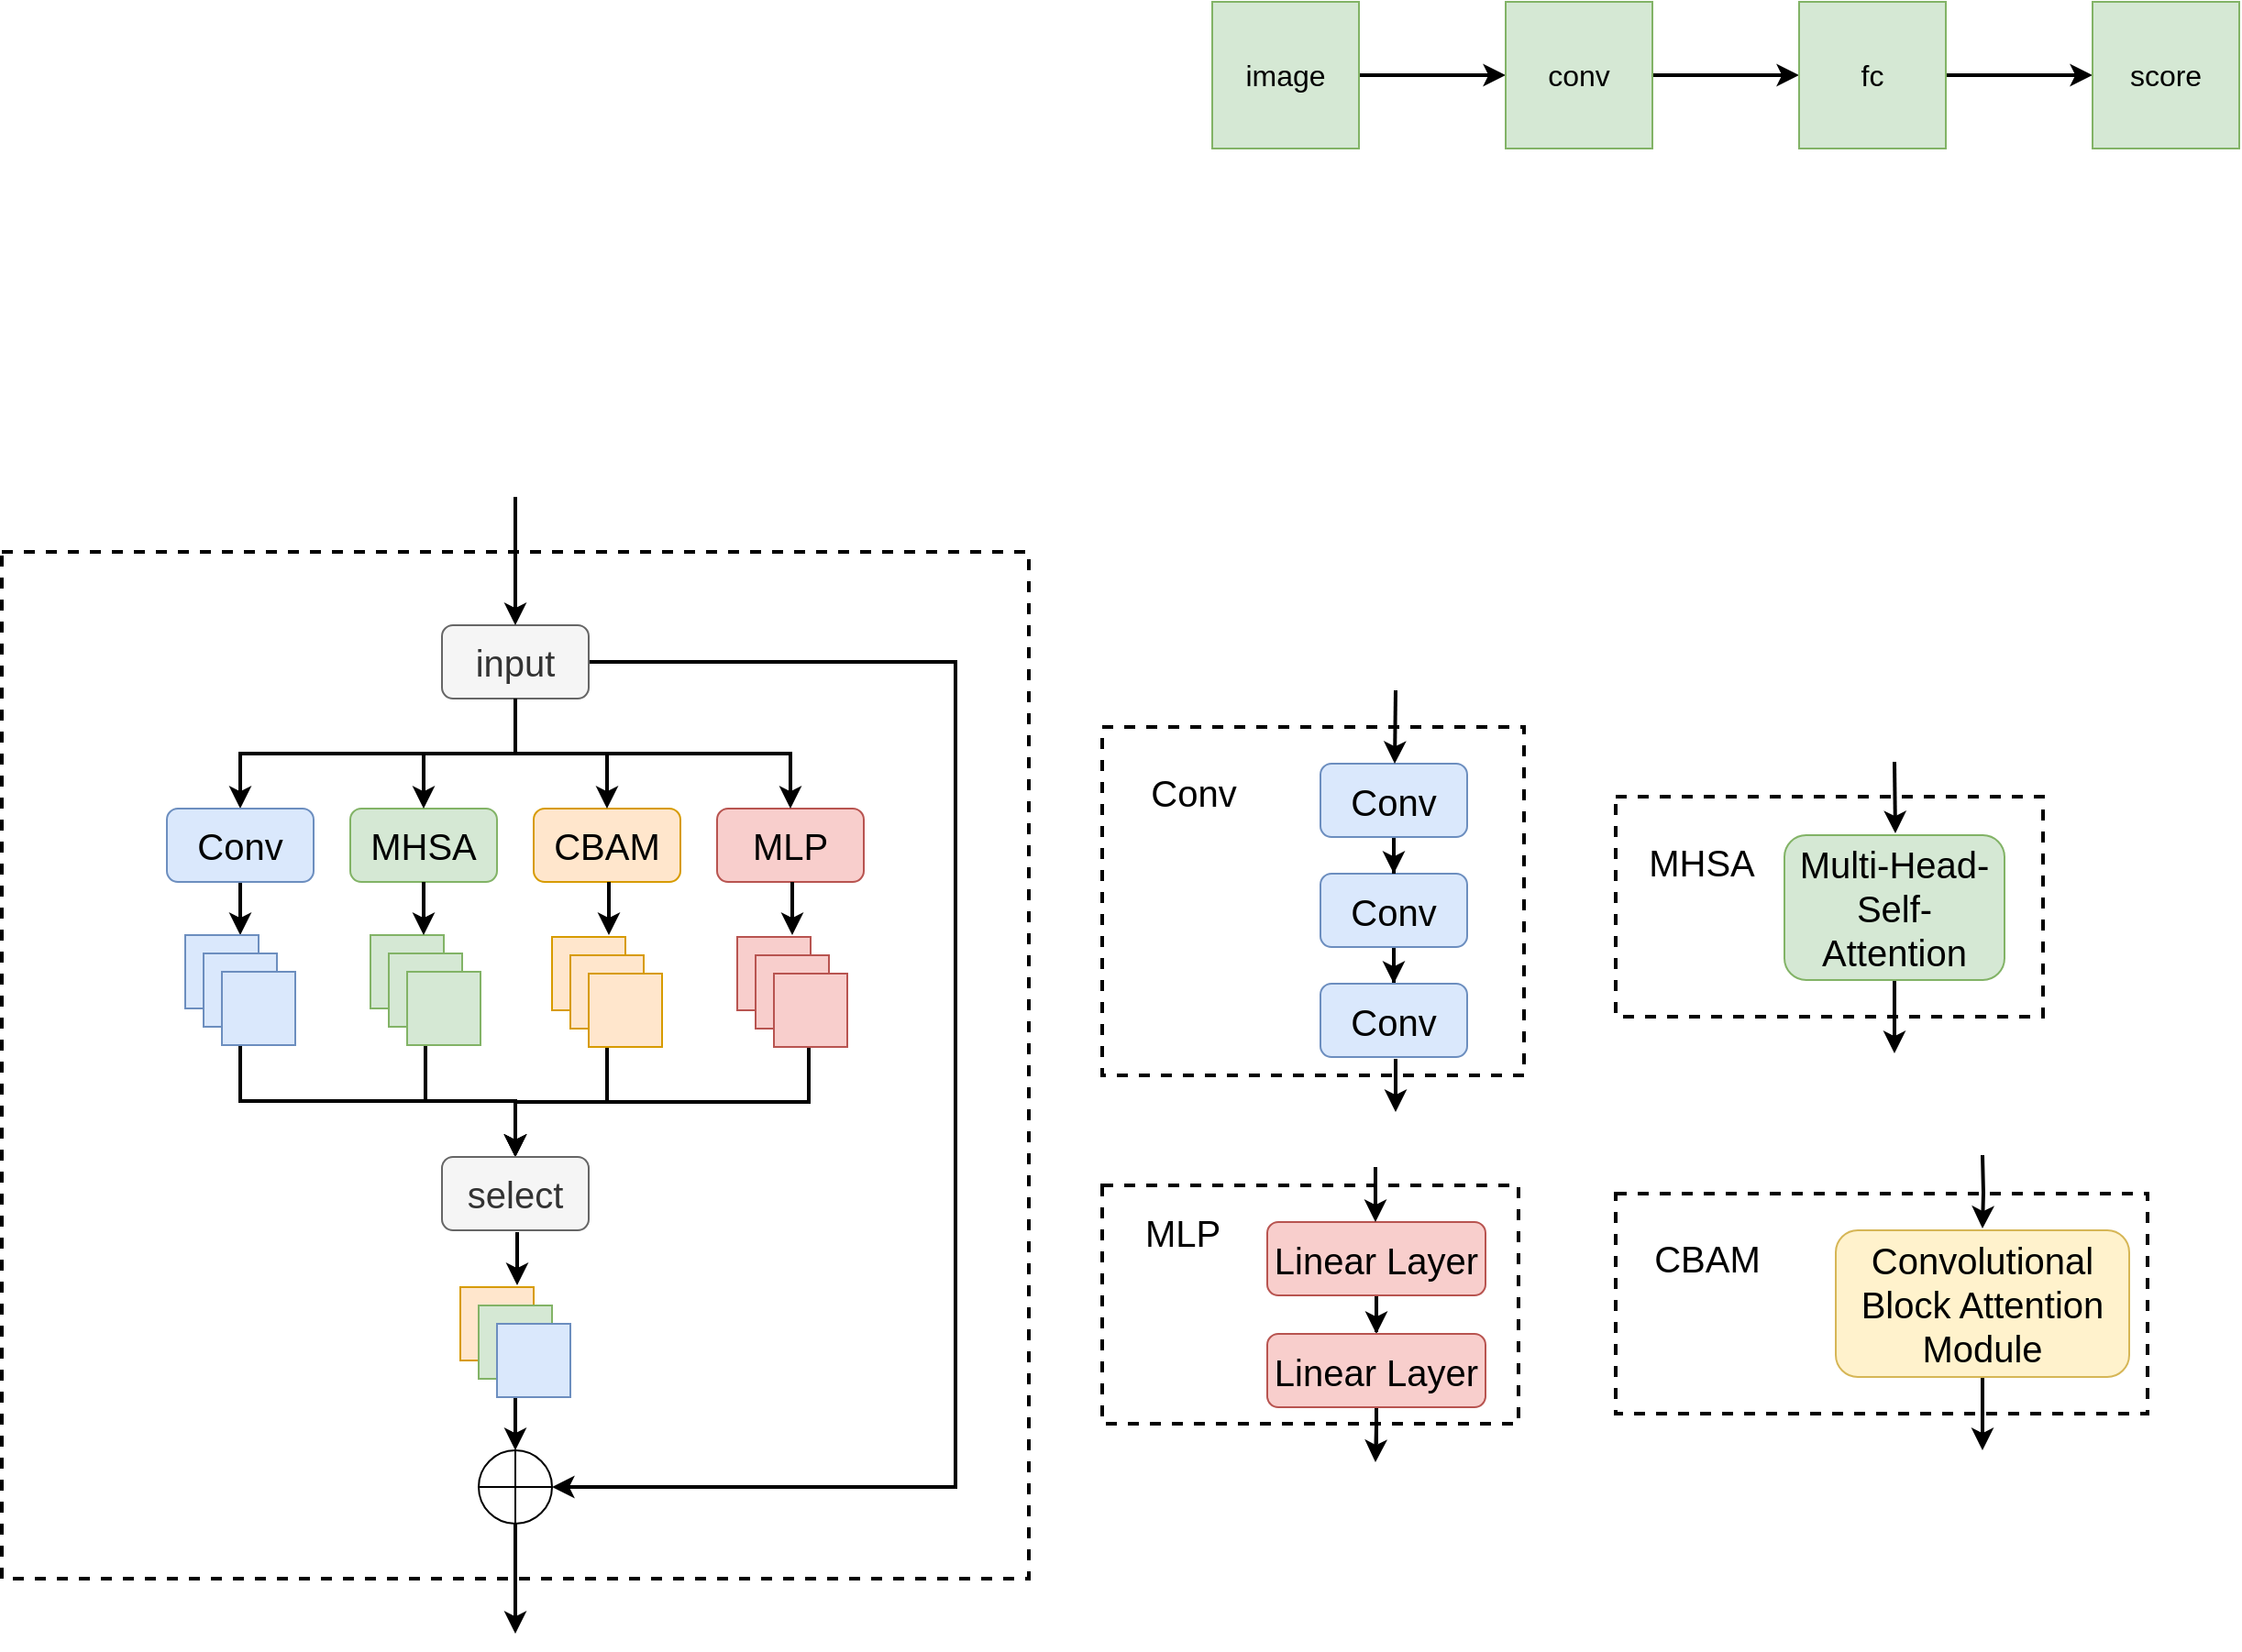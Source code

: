 <mxfile version="24.2.5" type="github">
  <diagram name="第 1 页" id="mVWM5BbssDuCQnt5jiCh">
    <mxGraphModel dx="1510" dy="1008" grid="1" gridSize="10" guides="1" tooltips="1" connect="1" arrows="1" fold="1" page="1" pageScale="1" pageWidth="827" pageHeight="1169" background="none" math="0" shadow="0">
      <root>
        <mxCell id="0" />
        <mxCell id="1" parent="0" />
        <mxCell id="2rMJzV3Czp4i0aKqzNRn-99" value="" style="rounded=0;whiteSpace=wrap;html=1;strokeWidth=2;dashed=1;" vertex="1" parent="1">
          <mxGeometry x="880" y="730" width="290" height="120" as="geometry" />
        </mxCell>
        <mxCell id="2rMJzV3Czp4i0aKqzNRn-89" value="" style="rounded=0;whiteSpace=wrap;html=1;strokeWidth=2;dashed=1;" vertex="1" parent="1">
          <mxGeometry x="880" y="513.5" width="233" height="120" as="geometry" />
        </mxCell>
        <mxCell id="2rMJzV3Czp4i0aKqzNRn-77" value="" style="rounded=0;whiteSpace=wrap;html=1;strokeWidth=2;dashed=1;" vertex="1" parent="1">
          <mxGeometry x="600" y="725.5" width="227" height="130" as="geometry" />
        </mxCell>
        <mxCell id="2rMJzV3Czp4i0aKqzNRn-73" value="" style="rounded=0;whiteSpace=wrap;html=1;strokeWidth=2;dashed=1;" vertex="1" parent="1">
          <mxGeometry y="380" width="560" height="560" as="geometry" />
        </mxCell>
        <mxCell id="2rMJzV3Czp4i0aKqzNRn-70" value="" style="rounded=0;whiteSpace=wrap;html=1;strokeWidth=2;dashed=1;align=left;" vertex="1" parent="1">
          <mxGeometry x="600" y="475.5" width="230" height="190" as="geometry" />
        </mxCell>
        <mxCell id="cqRzxX2yhuxRFkGYx0S6-6" value="" style="edgeStyle=orthogonalEdgeStyle;rounded=0;orthogonalLoop=1;jettySize=auto;html=1;strokeWidth=2;" parent="1" source="cqRzxX2yhuxRFkGYx0S6-1" target="cqRzxX2yhuxRFkGYx0S6-2" edge="1">
          <mxGeometry relative="1" as="geometry" />
        </mxCell>
        <mxCell id="cqRzxX2yhuxRFkGYx0S6-1" value="&lt;font style=&quot;font-size: 16px;&quot;&gt;image&lt;/font&gt;" style="whiteSpace=wrap;html=1;aspect=fixed;fillColor=#d5e8d4;strokeColor=#82b366;" parent="1" vertex="1">
          <mxGeometry x="660" y="80" width="80" height="80" as="geometry" />
        </mxCell>
        <mxCell id="cqRzxX2yhuxRFkGYx0S6-8" style="edgeStyle=orthogonalEdgeStyle;rounded=0;orthogonalLoop=1;jettySize=auto;html=1;exitX=1;exitY=0.5;exitDx=0;exitDy=0;entryX=0;entryY=0.5;entryDx=0;entryDy=0;strokeWidth=2;" parent="1" source="cqRzxX2yhuxRFkGYx0S6-2" target="cqRzxX2yhuxRFkGYx0S6-3" edge="1">
          <mxGeometry relative="1" as="geometry" />
        </mxCell>
        <mxCell id="cqRzxX2yhuxRFkGYx0S6-2" value="&lt;font style=&quot;font-size: 16px;&quot;&gt;conv&lt;/font&gt;" style="whiteSpace=wrap;html=1;aspect=fixed;fillColor=#d5e8d4;strokeColor=#82b366;" parent="1" vertex="1">
          <mxGeometry x="820" y="80" width="80" height="80" as="geometry" />
        </mxCell>
        <mxCell id="cqRzxX2yhuxRFkGYx0S6-9" style="edgeStyle=orthogonalEdgeStyle;rounded=0;orthogonalLoop=1;jettySize=auto;html=1;exitX=1;exitY=0.5;exitDx=0;exitDy=0;strokeWidth=2;" parent="1" source="cqRzxX2yhuxRFkGYx0S6-3" target="cqRzxX2yhuxRFkGYx0S6-4" edge="1">
          <mxGeometry relative="1" as="geometry" />
        </mxCell>
        <mxCell id="cqRzxX2yhuxRFkGYx0S6-3" value="&lt;font style=&quot;font-size: 16px;&quot;&gt;fc&lt;/font&gt;" style="whiteSpace=wrap;html=1;aspect=fixed;fillColor=#d5e8d4;strokeColor=#82b366;" parent="1" vertex="1">
          <mxGeometry x="980" y="80" width="80" height="80" as="geometry" />
        </mxCell>
        <mxCell id="cqRzxX2yhuxRFkGYx0S6-4" value="&lt;font style=&quot;font-size: 16px;&quot;&gt;score&lt;/font&gt;" style="whiteSpace=wrap;html=1;aspect=fixed;fillColor=#d5e8d4;strokeColor=#82b366;" parent="1" vertex="1">
          <mxGeometry x="1140" y="80" width="80" height="80" as="geometry" />
        </mxCell>
        <mxCell id="2rMJzV3Czp4i0aKqzNRn-10" style="edgeStyle=orthogonalEdgeStyle;rounded=0;orthogonalLoop=1;jettySize=auto;html=1;exitX=0.5;exitY=1;exitDx=0;exitDy=0;entryX=0.5;entryY=0;entryDx=0;entryDy=0;strokeWidth=2;movable=1;resizable=1;rotatable=1;deletable=1;editable=1;locked=0;connectable=1;" edge="1" parent="1" source="2rMJzV3Czp4i0aKqzNRn-1" target="2rMJzV3Czp4i0aKqzNRn-9">
          <mxGeometry relative="1" as="geometry" />
        </mxCell>
        <mxCell id="2rMJzV3Czp4i0aKqzNRn-54" style="edgeStyle=orthogonalEdgeStyle;rounded=0;orthogonalLoop=1;jettySize=auto;html=1;entryX=1;entryY=0.5;entryDx=0;entryDy=0;strokeWidth=2;" edge="1" parent="1" source="2rMJzV3Czp4i0aKqzNRn-1" target="2rMJzV3Czp4i0aKqzNRn-52">
          <mxGeometry relative="1" as="geometry">
            <Array as="points">
              <mxPoint x="520" y="440" />
              <mxPoint x="520" y="890" />
            </Array>
          </mxGeometry>
        </mxCell>
        <mxCell id="2rMJzV3Czp4i0aKqzNRn-1" value="input" style="rounded=1;whiteSpace=wrap;html=1;fontSize=20;movable=1;resizable=1;rotatable=1;deletable=1;editable=1;locked=0;connectable=1;fillColor=#f5f5f5;fontColor=#333333;strokeColor=#666666;" vertex="1" parent="1">
          <mxGeometry x="240" y="420" width="80" height="40" as="geometry" />
        </mxCell>
        <mxCell id="2rMJzV3Czp4i0aKqzNRn-6" value="MLP" style="rounded=1;whiteSpace=wrap;html=1;fontSize=20;fillColor=#f8cecc;strokeColor=#b85450;movable=1;resizable=1;rotatable=1;deletable=1;editable=1;locked=0;connectable=1;" vertex="1" parent="1">
          <mxGeometry x="390" y="520" width="80" height="40" as="geometry" />
        </mxCell>
        <mxCell id="2rMJzV3Czp4i0aKqzNRn-7" value="CBAM" style="rounded=1;whiteSpace=wrap;html=1;fontSize=20;fillColor=#ffe6cc;strokeColor=#d79b00;movable=1;resizable=1;rotatable=1;deletable=1;editable=1;locked=0;connectable=1;" vertex="1" parent="1">
          <mxGeometry x="290" y="520" width="80" height="40" as="geometry" />
        </mxCell>
        <mxCell id="2rMJzV3Czp4i0aKqzNRn-8" value="MHSA" style="rounded=1;whiteSpace=wrap;html=1;fontSize=20;fillColor=#d5e8d4;strokeColor=#82b366;movable=1;resizable=1;rotatable=1;deletable=1;editable=1;locked=0;connectable=1;" vertex="1" parent="1">
          <mxGeometry x="190" y="520" width="80" height="40" as="geometry" />
        </mxCell>
        <mxCell id="2rMJzV3Czp4i0aKqzNRn-38" style="edgeStyle=orthogonalEdgeStyle;rounded=0;orthogonalLoop=1;jettySize=auto;html=1;exitX=0.5;exitY=1;exitDx=0;exitDy=0;entryX=0.5;entryY=0;entryDx=0;entryDy=0;strokeWidth=2;" edge="1" parent="1" source="2rMJzV3Czp4i0aKqzNRn-9" target="2rMJzV3Czp4i0aKqzNRn-25">
          <mxGeometry relative="1" as="geometry" />
        </mxCell>
        <mxCell id="2rMJzV3Czp4i0aKqzNRn-9" value="Conv" style="rounded=1;whiteSpace=wrap;html=1;fontSize=20;fillColor=#dae8fc;strokeColor=#6c8ebf;movable=1;resizable=1;rotatable=1;deletable=1;editable=1;locked=0;connectable=1;" vertex="1" parent="1">
          <mxGeometry x="90" y="520" width="80" height="40" as="geometry" />
        </mxCell>
        <mxCell id="2rMJzV3Czp4i0aKqzNRn-11" style="edgeStyle=orthogonalEdgeStyle;rounded=0;orthogonalLoop=1;jettySize=auto;html=1;exitX=0.5;exitY=1;exitDx=0;exitDy=0;entryX=0.5;entryY=0;entryDx=0;entryDy=0;strokeWidth=2;movable=1;resizable=1;rotatable=1;deletable=1;editable=1;locked=0;connectable=1;" edge="1" parent="1" source="2rMJzV3Czp4i0aKqzNRn-1" target="2rMJzV3Czp4i0aKqzNRn-8">
          <mxGeometry relative="1" as="geometry">
            <mxPoint x="290" y="470" as="sourcePoint" />
            <mxPoint x="140" y="530" as="targetPoint" />
          </mxGeometry>
        </mxCell>
        <mxCell id="2rMJzV3Czp4i0aKqzNRn-12" style="edgeStyle=orthogonalEdgeStyle;rounded=0;orthogonalLoop=1;jettySize=auto;html=1;exitX=0.5;exitY=1;exitDx=0;exitDy=0;entryX=0.5;entryY=0;entryDx=0;entryDy=0;strokeWidth=2;movable=1;resizable=1;rotatable=1;deletable=1;editable=1;locked=0;connectable=1;" edge="1" parent="1" source="2rMJzV3Czp4i0aKqzNRn-1" target="2rMJzV3Czp4i0aKqzNRn-7">
          <mxGeometry relative="1" as="geometry">
            <mxPoint x="300" y="480" as="sourcePoint" />
            <mxPoint x="150" y="540" as="targetPoint" />
          </mxGeometry>
        </mxCell>
        <mxCell id="2rMJzV3Czp4i0aKqzNRn-13" style="edgeStyle=orthogonalEdgeStyle;rounded=0;orthogonalLoop=1;jettySize=auto;html=1;strokeWidth=2;movable=1;resizable=1;rotatable=1;deletable=1;editable=1;locked=0;connectable=1;" edge="1" parent="1" target="2rMJzV3Czp4i0aKqzNRn-6">
          <mxGeometry relative="1" as="geometry">
            <mxPoint x="280" y="460" as="sourcePoint" />
            <mxPoint x="180" y="615" as="targetPoint" />
            <Array as="points">
              <mxPoint x="280" y="490" />
              <mxPoint x="430" y="490" />
            </Array>
          </mxGeometry>
        </mxCell>
        <mxCell id="2rMJzV3Czp4i0aKqzNRn-43" style="edgeStyle=orthogonalEdgeStyle;rounded=0;orthogonalLoop=1;jettySize=auto;html=1;exitX=0.5;exitY=1;exitDx=0;exitDy=0;entryX=0.5;entryY=0;entryDx=0;entryDy=0;strokeWidth=2;" edge="1" parent="1" source="2rMJzV3Czp4i0aKqzNRn-25" target="2rMJzV3Czp4i0aKqzNRn-42">
          <mxGeometry relative="1" as="geometry" />
        </mxCell>
        <mxCell id="2rMJzV3Czp4i0aKqzNRn-25" value="" style="group;movable=1;resizable=1;rotatable=1;deletable=1;editable=1;locked=0;connectable=1;" vertex="1" connectable="0" parent="1">
          <mxGeometry x="100" y="589" width="60" height="60" as="geometry" />
        </mxCell>
        <mxCell id="2rMJzV3Czp4i0aKqzNRn-22" value="" style="rounded=0;whiteSpace=wrap;html=1;fillColor=#dae8fc;strokeColor=#6c8ebf;" vertex="1" parent="2rMJzV3Czp4i0aKqzNRn-25">
          <mxGeometry width="40" height="40" as="geometry" />
        </mxCell>
        <mxCell id="2rMJzV3Czp4i0aKqzNRn-23" value="" style="rounded=0;whiteSpace=wrap;html=1;fillColor=#dae8fc;strokeColor=#6c8ebf;" vertex="1" parent="2rMJzV3Czp4i0aKqzNRn-25">
          <mxGeometry x="10" y="10" width="40" height="40" as="geometry" />
        </mxCell>
        <mxCell id="2rMJzV3Czp4i0aKqzNRn-24" value="" style="rounded=0;whiteSpace=wrap;html=1;fillColor=#dae8fc;strokeColor=#6c8ebf;" vertex="1" parent="2rMJzV3Czp4i0aKqzNRn-25">
          <mxGeometry x="20" y="20" width="40" height="40" as="geometry" />
        </mxCell>
        <mxCell id="2rMJzV3Czp4i0aKqzNRn-44" style="edgeStyle=orthogonalEdgeStyle;rounded=0;orthogonalLoop=1;jettySize=auto;html=1;entryX=0.5;entryY=0;entryDx=0;entryDy=0;strokeWidth=2;" edge="1" parent="1" source="2rMJzV3Czp4i0aKqzNRn-26" target="2rMJzV3Czp4i0aKqzNRn-42">
          <mxGeometry relative="1" as="geometry" />
        </mxCell>
        <mxCell id="2rMJzV3Czp4i0aKqzNRn-26" value="" style="group;movable=1;resizable=1;rotatable=1;deletable=1;editable=1;locked=0;connectable=1;" vertex="1" connectable="0" parent="1">
          <mxGeometry x="201" y="589" width="60" height="60" as="geometry" />
        </mxCell>
        <mxCell id="2rMJzV3Czp4i0aKqzNRn-27" value="" style="rounded=0;whiteSpace=wrap;html=1;fillColor=#d5e8d4;strokeColor=#82b366;" vertex="1" parent="2rMJzV3Czp4i0aKqzNRn-26">
          <mxGeometry width="40" height="40" as="geometry" />
        </mxCell>
        <mxCell id="2rMJzV3Czp4i0aKqzNRn-28" value="" style="rounded=0;whiteSpace=wrap;html=1;fillColor=#d5e8d4;strokeColor=#82b366;" vertex="1" parent="2rMJzV3Czp4i0aKqzNRn-26">
          <mxGeometry x="10" y="10" width="40" height="40" as="geometry" />
        </mxCell>
        <mxCell id="2rMJzV3Czp4i0aKqzNRn-29" value="" style="rounded=0;whiteSpace=wrap;html=1;fillColor=#d5e8d4;strokeColor=#82b366;" vertex="1" parent="2rMJzV3Czp4i0aKqzNRn-26">
          <mxGeometry x="20" y="20" width="40" height="40" as="geometry" />
        </mxCell>
        <mxCell id="2rMJzV3Czp4i0aKqzNRn-45" style="edgeStyle=orthogonalEdgeStyle;rounded=0;orthogonalLoop=1;jettySize=auto;html=1;entryX=0.5;entryY=0;entryDx=0;entryDy=0;strokeWidth=2;" edge="1" parent="1" source="2rMJzV3Czp4i0aKqzNRn-30" target="2rMJzV3Czp4i0aKqzNRn-42">
          <mxGeometry relative="1" as="geometry" />
        </mxCell>
        <mxCell id="2rMJzV3Czp4i0aKqzNRn-30" value="" style="group;movable=1;resizable=1;rotatable=1;deletable=1;editable=1;locked=0;connectable=1;" vertex="1" connectable="0" parent="1">
          <mxGeometry x="300" y="590" width="60" height="60" as="geometry" />
        </mxCell>
        <mxCell id="2rMJzV3Czp4i0aKqzNRn-31" value="" style="rounded=0;whiteSpace=wrap;html=1;fillColor=#ffe6cc;strokeColor=#d79b00;" vertex="1" parent="2rMJzV3Czp4i0aKqzNRn-30">
          <mxGeometry width="40" height="40" as="geometry" />
        </mxCell>
        <mxCell id="2rMJzV3Czp4i0aKqzNRn-32" value="" style="rounded=0;whiteSpace=wrap;html=1;fillColor=#ffe6cc;strokeColor=#d79b00;" vertex="1" parent="2rMJzV3Czp4i0aKqzNRn-30">
          <mxGeometry x="10" y="10" width="40" height="40" as="geometry" />
        </mxCell>
        <mxCell id="2rMJzV3Czp4i0aKqzNRn-33" value="" style="rounded=0;whiteSpace=wrap;html=1;fillColor=#ffe6cc;strokeColor=#d79b00;" vertex="1" parent="2rMJzV3Czp4i0aKqzNRn-30">
          <mxGeometry x="20" y="20" width="40" height="40" as="geometry" />
        </mxCell>
        <mxCell id="2rMJzV3Czp4i0aKqzNRn-46" style="edgeStyle=orthogonalEdgeStyle;rounded=0;orthogonalLoop=1;jettySize=auto;html=1;strokeWidth=2;" edge="1" parent="1" source="2rMJzV3Czp4i0aKqzNRn-34" target="2rMJzV3Czp4i0aKqzNRn-42">
          <mxGeometry relative="1" as="geometry">
            <Array as="points">
              <mxPoint x="440" y="680" />
              <mxPoint x="280" y="680" />
            </Array>
          </mxGeometry>
        </mxCell>
        <mxCell id="2rMJzV3Czp4i0aKqzNRn-34" value="" style="group;movable=1;resizable=1;rotatable=1;deletable=1;editable=1;locked=0;connectable=1;" vertex="1" connectable="0" parent="1">
          <mxGeometry x="401" y="590" width="60" height="60" as="geometry" />
        </mxCell>
        <mxCell id="2rMJzV3Czp4i0aKqzNRn-35" value="" style="rounded=0;whiteSpace=wrap;html=1;fillColor=#f8cecc;strokeColor=#b85450;" vertex="1" parent="2rMJzV3Czp4i0aKqzNRn-34">
          <mxGeometry width="40" height="40" as="geometry" />
        </mxCell>
        <mxCell id="2rMJzV3Czp4i0aKqzNRn-36" value="" style="rounded=0;whiteSpace=wrap;html=1;fillColor=#f8cecc;strokeColor=#b85450;" vertex="1" parent="2rMJzV3Czp4i0aKqzNRn-34">
          <mxGeometry x="10" y="10" width="40" height="40" as="geometry" />
        </mxCell>
        <mxCell id="2rMJzV3Czp4i0aKqzNRn-37" value="" style="rounded=0;whiteSpace=wrap;html=1;fillColor=#f8cecc;strokeColor=#b85450;" vertex="1" parent="2rMJzV3Czp4i0aKqzNRn-34">
          <mxGeometry x="20" y="20" width="40" height="40" as="geometry" />
        </mxCell>
        <mxCell id="2rMJzV3Czp4i0aKqzNRn-39" style="edgeStyle=orthogonalEdgeStyle;rounded=0;orthogonalLoop=1;jettySize=auto;html=1;exitX=0.5;exitY=1;exitDx=0;exitDy=0;entryX=0.5;entryY=0;entryDx=0;entryDy=0;strokeWidth=2;" edge="1" parent="1">
          <mxGeometry relative="1" as="geometry">
            <mxPoint x="230" y="560" as="sourcePoint" />
            <mxPoint x="230" y="589" as="targetPoint" />
            <Array as="points">
              <mxPoint x="230" y="560" />
            </Array>
          </mxGeometry>
        </mxCell>
        <mxCell id="2rMJzV3Czp4i0aKqzNRn-40" style="edgeStyle=orthogonalEdgeStyle;rounded=0;orthogonalLoop=1;jettySize=auto;html=1;exitX=0.5;exitY=1;exitDx=0;exitDy=0;entryX=0.5;entryY=0;entryDx=0;entryDy=0;strokeWidth=2;" edge="1" parent="1">
          <mxGeometry relative="1" as="geometry">
            <mxPoint x="331" y="560" as="sourcePoint" />
            <mxPoint x="331" y="589" as="targetPoint" />
          </mxGeometry>
        </mxCell>
        <mxCell id="2rMJzV3Czp4i0aKqzNRn-41" style="edgeStyle=orthogonalEdgeStyle;rounded=0;orthogonalLoop=1;jettySize=auto;html=1;exitX=0.5;exitY=1;exitDx=0;exitDy=0;entryX=0.5;entryY=0;entryDx=0;entryDy=0;strokeWidth=2;" edge="1" parent="1">
          <mxGeometry relative="1" as="geometry">
            <mxPoint x="431" y="560" as="sourcePoint" />
            <mxPoint x="431" y="589" as="targetPoint" />
            <Array as="points">
              <mxPoint x="431" y="560" />
            </Array>
          </mxGeometry>
        </mxCell>
        <mxCell id="2rMJzV3Czp4i0aKqzNRn-42" value="select" style="rounded=1;whiteSpace=wrap;html=1;fontSize=20;movable=1;resizable=1;rotatable=1;deletable=1;editable=1;locked=0;connectable=1;fillColor=#f5f5f5;fontColor=#333333;strokeColor=#666666;" vertex="1" parent="1">
          <mxGeometry x="240" y="710" width="80" height="40" as="geometry" />
        </mxCell>
        <mxCell id="2rMJzV3Czp4i0aKqzNRn-53" value="" style="edgeStyle=orthogonalEdgeStyle;rounded=0;orthogonalLoop=1;jettySize=auto;html=1;strokeWidth=2;" edge="1" parent="1" source="2rMJzV3Czp4i0aKqzNRn-47" target="2rMJzV3Czp4i0aKqzNRn-52">
          <mxGeometry relative="1" as="geometry" />
        </mxCell>
        <mxCell id="2rMJzV3Czp4i0aKqzNRn-47" value="" style="group;movable=1;resizable=1;rotatable=1;deletable=1;editable=1;locked=0;connectable=1;" vertex="1" connectable="0" parent="1">
          <mxGeometry x="250" y="781" width="60" height="60" as="geometry" />
        </mxCell>
        <mxCell id="2rMJzV3Czp4i0aKqzNRn-48" value="" style="rounded=0;whiteSpace=wrap;html=1;fillColor=#ffe6cc;strokeColor=#d79b00;" vertex="1" parent="2rMJzV3Czp4i0aKqzNRn-47">
          <mxGeometry width="40" height="40" as="geometry" />
        </mxCell>
        <mxCell id="2rMJzV3Czp4i0aKqzNRn-49" value="" style="rounded=0;whiteSpace=wrap;html=1;fillColor=#d5e8d4;strokeColor=#82b366;" vertex="1" parent="2rMJzV3Czp4i0aKqzNRn-47">
          <mxGeometry x="10" y="10" width="40" height="40" as="geometry" />
        </mxCell>
        <mxCell id="2rMJzV3Czp4i0aKqzNRn-50" value="" style="rounded=0;whiteSpace=wrap;html=1;fillColor=#dae8fc;strokeColor=#6c8ebf;" vertex="1" parent="2rMJzV3Czp4i0aKqzNRn-47">
          <mxGeometry x="20" y="20" width="40" height="40" as="geometry" />
        </mxCell>
        <mxCell id="2rMJzV3Czp4i0aKqzNRn-51" style="edgeStyle=orthogonalEdgeStyle;rounded=0;orthogonalLoop=1;jettySize=auto;html=1;exitX=0.5;exitY=1;exitDx=0;exitDy=0;entryX=0.5;entryY=0;entryDx=0;entryDy=0;strokeWidth=2;" edge="1" parent="1">
          <mxGeometry relative="1" as="geometry">
            <mxPoint x="281" y="751" as="sourcePoint" />
            <mxPoint x="281" y="780" as="targetPoint" />
            <Array as="points">
              <mxPoint x="281" y="751" />
            </Array>
          </mxGeometry>
        </mxCell>
        <mxCell id="2rMJzV3Czp4i0aKqzNRn-52" value="" style="shape=orEllipse;perimeter=ellipsePerimeter;whiteSpace=wrap;html=1;backgroundOutline=1;" vertex="1" parent="1">
          <mxGeometry x="260" y="870" width="40" height="40" as="geometry" />
        </mxCell>
        <mxCell id="2rMJzV3Czp4i0aKqzNRn-55" value="" style="endArrow=classic;html=1;rounded=0;entryX=0.5;entryY=0;entryDx=0;entryDy=0;strokeWidth=2;" edge="1" parent="1" target="2rMJzV3Czp4i0aKqzNRn-1">
          <mxGeometry width="50" height="50" relative="1" as="geometry">
            <mxPoint x="280" y="350" as="sourcePoint" />
            <mxPoint x="440" y="480" as="targetPoint" />
          </mxGeometry>
        </mxCell>
        <mxCell id="2rMJzV3Czp4i0aKqzNRn-56" value="" style="endArrow=classic;html=1;rounded=0;exitX=0.5;exitY=1;exitDx=0;exitDy=0;strokeWidth=2;" edge="1" parent="1" source="2rMJzV3Czp4i0aKqzNRn-52">
          <mxGeometry width="50" height="50" relative="1" as="geometry">
            <mxPoint x="390" y="1000" as="sourcePoint" />
            <mxPoint x="280" y="970" as="targetPoint" />
          </mxGeometry>
        </mxCell>
        <mxCell id="2rMJzV3Czp4i0aKqzNRn-67" style="edgeStyle=orthogonalEdgeStyle;rounded=0;orthogonalLoop=1;jettySize=auto;html=1;strokeWidth=2;" edge="1" parent="1" source="2rMJzV3Czp4i0aKqzNRn-62" target="2rMJzV3Czp4i0aKqzNRn-64">
          <mxGeometry relative="1" as="geometry" />
        </mxCell>
        <mxCell id="2rMJzV3Czp4i0aKqzNRn-62" value="Conv" style="rounded=1;whiteSpace=wrap;html=1;fontSize=20;fillColor=#dae8fc;strokeColor=#6c8ebf;movable=1;resizable=1;rotatable=1;deletable=1;editable=1;locked=0;connectable=1;" vertex="1" parent="1">
          <mxGeometry x="719" y="555.5" width="80" height="40" as="geometry" />
        </mxCell>
        <mxCell id="2rMJzV3Czp4i0aKqzNRn-66" style="edgeStyle=orthogonalEdgeStyle;rounded=0;orthogonalLoop=1;jettySize=auto;html=1;entryX=0.5;entryY=0;entryDx=0;entryDy=0;strokeWidth=2;" edge="1" parent="1" source="2rMJzV3Czp4i0aKqzNRn-63" target="2rMJzV3Czp4i0aKqzNRn-62">
          <mxGeometry relative="1" as="geometry" />
        </mxCell>
        <mxCell id="2rMJzV3Czp4i0aKqzNRn-63" value="Conv" style="rounded=1;whiteSpace=wrap;html=1;fontSize=20;fillColor=#dae8fc;strokeColor=#6c8ebf;movable=1;resizable=1;rotatable=1;deletable=1;editable=1;locked=0;connectable=1;" vertex="1" parent="1">
          <mxGeometry x="719" y="495.5" width="80" height="40" as="geometry" />
        </mxCell>
        <mxCell id="2rMJzV3Czp4i0aKqzNRn-64" value="Conv" style="rounded=1;whiteSpace=wrap;html=1;fontSize=20;fillColor=#dae8fc;strokeColor=#6c8ebf;movable=1;resizable=1;rotatable=1;deletable=1;editable=1;locked=0;connectable=1;" vertex="1" parent="1">
          <mxGeometry x="719" y="615.5" width="80" height="40" as="geometry" />
        </mxCell>
        <mxCell id="2rMJzV3Czp4i0aKqzNRn-68" value="" style="endArrow=classic;html=1;rounded=0;strokeWidth=2;" edge="1" parent="1">
          <mxGeometry width="50" height="50" relative="1" as="geometry">
            <mxPoint x="760" y="455.5" as="sourcePoint" />
            <mxPoint x="759.5" y="495.5" as="targetPoint" />
          </mxGeometry>
        </mxCell>
        <mxCell id="2rMJzV3Czp4i0aKqzNRn-72" value="&lt;font style=&quot;font-size: 20px;&quot;&gt;Conv&lt;/font&gt;" style="text;html=1;align=center;verticalAlign=middle;whiteSpace=wrap;rounded=0;" vertex="1" parent="1">
          <mxGeometry x="620" y="495.5" width="60" height="30" as="geometry" />
        </mxCell>
        <mxCell id="2rMJzV3Czp4i0aKqzNRn-76" style="edgeStyle=orthogonalEdgeStyle;rounded=0;orthogonalLoop=1;jettySize=auto;html=1;entryX=0.5;entryY=0;entryDx=0;entryDy=0;strokeWidth=2;" edge="1" parent="1" source="2rMJzV3Czp4i0aKqzNRn-74" target="2rMJzV3Czp4i0aKqzNRn-75">
          <mxGeometry relative="1" as="geometry" />
        </mxCell>
        <mxCell id="2rMJzV3Czp4i0aKqzNRn-74" value="Linear Layer" style="rounded=1;whiteSpace=wrap;html=1;fontSize=20;fillColor=#f8cecc;strokeColor=#b85450;movable=1;resizable=1;rotatable=1;deletable=1;editable=1;locked=0;connectable=1;" vertex="1" parent="1">
          <mxGeometry x="690" y="745.5" width="119" height="40" as="geometry" />
        </mxCell>
        <mxCell id="2rMJzV3Czp4i0aKqzNRn-82" style="edgeStyle=orthogonalEdgeStyle;rounded=0;orthogonalLoop=1;jettySize=auto;html=1;strokeWidth=2;" edge="1" parent="1" source="2rMJzV3Czp4i0aKqzNRn-75">
          <mxGeometry relative="1" as="geometry">
            <mxPoint x="749" y="876.5" as="targetPoint" />
          </mxGeometry>
        </mxCell>
        <mxCell id="2rMJzV3Czp4i0aKqzNRn-75" value="Linear Layer" style="rounded=1;whiteSpace=wrap;html=1;fontSize=20;fillColor=#f8cecc;strokeColor=#b85450;movable=1;resizable=1;rotatable=1;deletable=1;editable=1;locked=0;connectable=1;" vertex="1" parent="1">
          <mxGeometry x="690" y="806.5" width="119" height="40" as="geometry" />
        </mxCell>
        <mxCell id="2rMJzV3Czp4i0aKqzNRn-83" style="edgeStyle=orthogonalEdgeStyle;rounded=0;orthogonalLoop=1;jettySize=auto;html=1;strokeWidth=2;" edge="1" parent="1">
          <mxGeometry relative="1" as="geometry">
            <mxPoint x="749" y="745.5" as="targetPoint" />
            <mxPoint x="749" y="715.5" as="sourcePoint" />
          </mxGeometry>
        </mxCell>
        <mxCell id="2rMJzV3Czp4i0aKqzNRn-84" value="&lt;font style=&quot;font-size: 20px;&quot;&gt;MLP&lt;/font&gt;" style="text;html=1;align=center;verticalAlign=middle;whiteSpace=wrap;rounded=0;" vertex="1" parent="1">
          <mxGeometry x="613.5" y="735.5" width="60" height="30" as="geometry" />
        </mxCell>
        <mxCell id="2rMJzV3Czp4i0aKqzNRn-85" value="" style="endArrow=classic;html=1;rounded=0;strokeWidth=2;" edge="1" parent="1">
          <mxGeometry width="50" height="50" relative="1" as="geometry">
            <mxPoint x="760" y="656.5" as="sourcePoint" />
            <mxPoint x="760" y="685.5" as="targetPoint" />
          </mxGeometry>
        </mxCell>
        <mxCell id="2rMJzV3Czp4i0aKqzNRn-91" style="edgeStyle=orthogonalEdgeStyle;rounded=0;orthogonalLoop=1;jettySize=auto;html=1;exitX=0.5;exitY=1;exitDx=0;exitDy=0;" edge="1" parent="1" source="2rMJzV3Czp4i0aKqzNRn-86">
          <mxGeometry relative="1" as="geometry">
            <mxPoint x="1031.941" y="593.5" as="targetPoint" />
          </mxGeometry>
        </mxCell>
        <mxCell id="2rMJzV3Czp4i0aKqzNRn-93" style="edgeStyle=orthogonalEdgeStyle;rounded=0;orthogonalLoop=1;jettySize=auto;html=1;strokeWidth=2;" edge="1" parent="1" source="2rMJzV3Czp4i0aKqzNRn-86">
          <mxGeometry relative="1" as="geometry">
            <mxPoint x="1032" y="653.5" as="targetPoint" />
          </mxGeometry>
        </mxCell>
        <mxCell id="2rMJzV3Czp4i0aKqzNRn-86" value="Multi-Head-Self-Attention" style="rounded=1;whiteSpace=wrap;html=1;fontSize=20;fillColor=#d5e8d4;strokeColor=#82b366;movable=1;resizable=1;rotatable=1;deletable=1;editable=1;locked=0;connectable=1;" vertex="1" parent="1">
          <mxGeometry x="972" y="534.5" width="120" height="79" as="geometry" />
        </mxCell>
        <mxCell id="2rMJzV3Czp4i0aKqzNRn-88" style="edgeStyle=orthogonalEdgeStyle;rounded=0;orthogonalLoop=1;jettySize=auto;html=1;strokeWidth=2;" edge="1" parent="1">
          <mxGeometry relative="1" as="geometry">
            <mxPoint x="1032.5" y="533.5" as="targetPoint" />
            <mxPoint x="1032" y="494.5" as="sourcePoint" />
          </mxGeometry>
        </mxCell>
        <mxCell id="2rMJzV3Czp4i0aKqzNRn-90" value="&lt;font style=&quot;font-size: 20px;&quot;&gt;MHSA&lt;/font&gt;" style="text;html=1;align=center;verticalAlign=middle;whiteSpace=wrap;rounded=0;" vertex="1" parent="1">
          <mxGeometry x="896.5" y="533.5" width="60" height="30" as="geometry" />
        </mxCell>
        <mxCell id="2rMJzV3Czp4i0aKqzNRn-95" style="edgeStyle=orthogonalEdgeStyle;rounded=0;orthogonalLoop=1;jettySize=auto;html=1;strokeWidth=2;" edge="1" parent="1" source="2rMJzV3Czp4i0aKqzNRn-94">
          <mxGeometry relative="1" as="geometry">
            <mxPoint x="1080.0" y="870" as="targetPoint" />
          </mxGeometry>
        </mxCell>
        <mxCell id="2rMJzV3Czp4i0aKqzNRn-94" value="Convolutional Block Attention Module" style="rounded=1;whiteSpace=wrap;html=1;fontSize=20;fillColor=#fff2cc;strokeColor=#d6b656;movable=1;resizable=1;rotatable=1;deletable=1;editable=1;locked=0;connectable=1;" vertex="1" parent="1">
          <mxGeometry x="1000" y="750" width="160" height="80" as="geometry" />
        </mxCell>
        <mxCell id="2rMJzV3Czp4i0aKqzNRn-96" style="edgeStyle=orthogonalEdgeStyle;rounded=0;orthogonalLoop=1;jettySize=auto;html=1;strokeWidth=2;" edge="1" parent="1">
          <mxGeometry relative="1" as="geometry">
            <mxPoint x="1080.0" y="749" as="targetPoint" />
            <mxPoint x="1080" y="709" as="sourcePoint" />
          </mxGeometry>
        </mxCell>
        <mxCell id="2rMJzV3Czp4i0aKqzNRn-97" value="&lt;font style=&quot;font-size: 20px;&quot;&gt;CBAM&lt;/font&gt;" style="text;html=1;align=center;verticalAlign=middle;whiteSpace=wrap;rounded=0;" vertex="1" parent="1">
          <mxGeometry x="900" y="750" width="60" height="30" as="geometry" />
        </mxCell>
      </root>
    </mxGraphModel>
  </diagram>
</mxfile>
